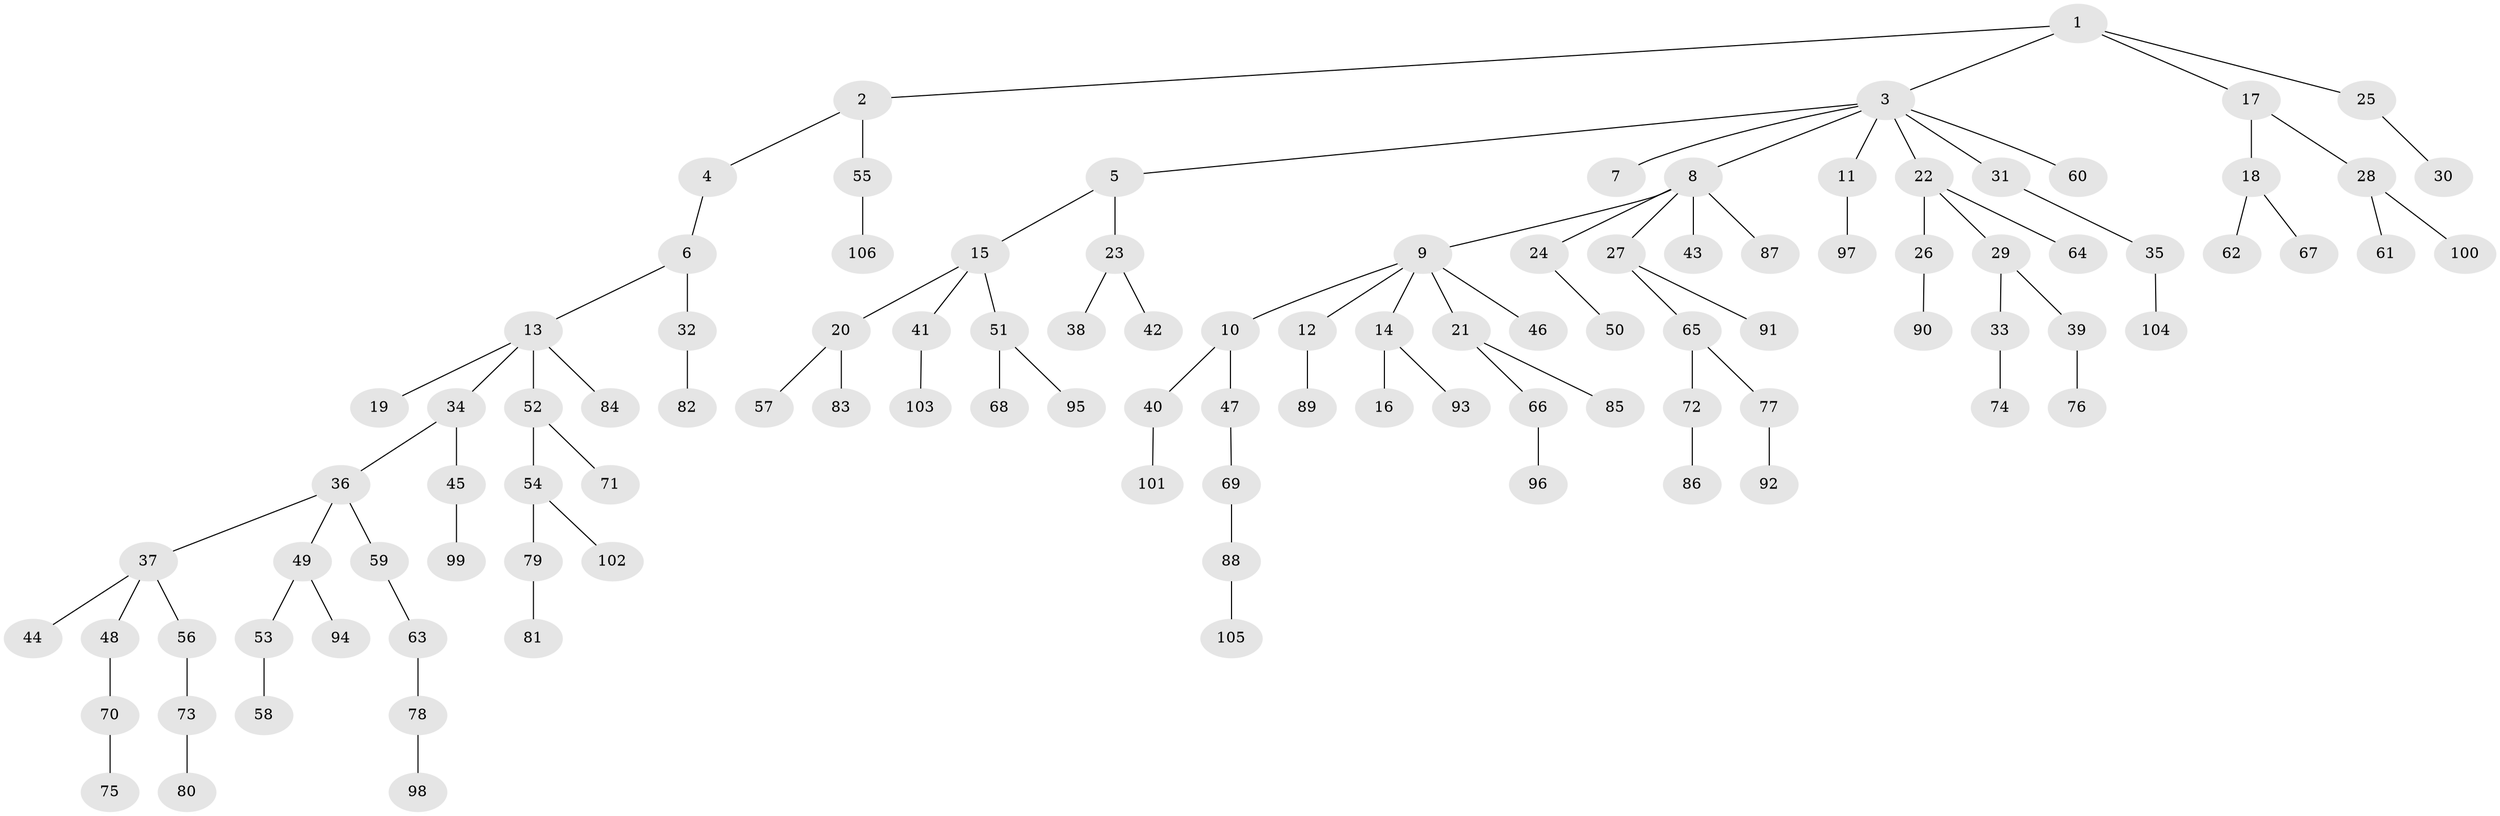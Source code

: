 // Generated by graph-tools (version 1.1) at 2025/37/03/09/25 02:37:10]
// undirected, 106 vertices, 105 edges
graph export_dot {
graph [start="1"]
  node [color=gray90,style=filled];
  1;
  2;
  3;
  4;
  5;
  6;
  7;
  8;
  9;
  10;
  11;
  12;
  13;
  14;
  15;
  16;
  17;
  18;
  19;
  20;
  21;
  22;
  23;
  24;
  25;
  26;
  27;
  28;
  29;
  30;
  31;
  32;
  33;
  34;
  35;
  36;
  37;
  38;
  39;
  40;
  41;
  42;
  43;
  44;
  45;
  46;
  47;
  48;
  49;
  50;
  51;
  52;
  53;
  54;
  55;
  56;
  57;
  58;
  59;
  60;
  61;
  62;
  63;
  64;
  65;
  66;
  67;
  68;
  69;
  70;
  71;
  72;
  73;
  74;
  75;
  76;
  77;
  78;
  79;
  80;
  81;
  82;
  83;
  84;
  85;
  86;
  87;
  88;
  89;
  90;
  91;
  92;
  93;
  94;
  95;
  96;
  97;
  98;
  99;
  100;
  101;
  102;
  103;
  104;
  105;
  106;
  1 -- 2;
  1 -- 3;
  1 -- 17;
  1 -- 25;
  2 -- 4;
  2 -- 55;
  3 -- 5;
  3 -- 7;
  3 -- 8;
  3 -- 11;
  3 -- 22;
  3 -- 31;
  3 -- 60;
  4 -- 6;
  5 -- 15;
  5 -- 23;
  6 -- 13;
  6 -- 32;
  8 -- 9;
  8 -- 24;
  8 -- 27;
  8 -- 43;
  8 -- 87;
  9 -- 10;
  9 -- 12;
  9 -- 14;
  9 -- 21;
  9 -- 46;
  10 -- 40;
  10 -- 47;
  11 -- 97;
  12 -- 89;
  13 -- 19;
  13 -- 34;
  13 -- 52;
  13 -- 84;
  14 -- 16;
  14 -- 93;
  15 -- 20;
  15 -- 41;
  15 -- 51;
  17 -- 18;
  17 -- 28;
  18 -- 62;
  18 -- 67;
  20 -- 57;
  20 -- 83;
  21 -- 66;
  21 -- 85;
  22 -- 26;
  22 -- 29;
  22 -- 64;
  23 -- 38;
  23 -- 42;
  24 -- 50;
  25 -- 30;
  26 -- 90;
  27 -- 65;
  27 -- 91;
  28 -- 61;
  28 -- 100;
  29 -- 33;
  29 -- 39;
  31 -- 35;
  32 -- 82;
  33 -- 74;
  34 -- 36;
  34 -- 45;
  35 -- 104;
  36 -- 37;
  36 -- 49;
  36 -- 59;
  37 -- 44;
  37 -- 48;
  37 -- 56;
  39 -- 76;
  40 -- 101;
  41 -- 103;
  45 -- 99;
  47 -- 69;
  48 -- 70;
  49 -- 53;
  49 -- 94;
  51 -- 68;
  51 -- 95;
  52 -- 54;
  52 -- 71;
  53 -- 58;
  54 -- 79;
  54 -- 102;
  55 -- 106;
  56 -- 73;
  59 -- 63;
  63 -- 78;
  65 -- 72;
  65 -- 77;
  66 -- 96;
  69 -- 88;
  70 -- 75;
  72 -- 86;
  73 -- 80;
  77 -- 92;
  78 -- 98;
  79 -- 81;
  88 -- 105;
}
